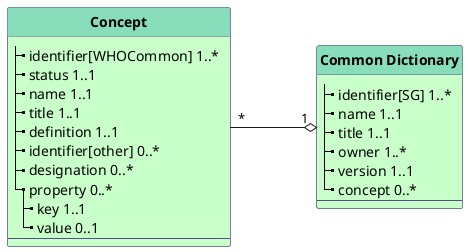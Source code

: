 @startuml
'skinparam linetype ortho
skinparam linetype polyline
hide circle
hide stereotype

'!pragma layout smetana

skinparam class<<MD>> {
 BorderColor DarkSlateGray
 BackgroundColor WhiteSmoke
 HeaderBackgroundColor #909090
}

skinparam class<<TM>> {
 BorderColor #505090
 BackgroundColor TECHNOLOGY
 HeaderBackgroundColor #8db
}


    class "**Concept**" as C<<TM>> {
        |_ identifier[WHOCommon] 1..*   
        |_ status 1..1
        |_ name 1..1
        |_ title 1..1
        |_ definition 1..1
        |_ identifier[other] 0..*
        |_ designation 0..*
        |_ property 0..*
          |_ key 1..1
          |_ value 0..1
        --
    }

    class "**Common Dictionary**" as G<<TM>> {
        |_ identifier[SG] 1..*   
        |_ name 1..1
        |_ title 1..1
        |_ owner 1..*
        |_ version 1..1
        |_ concept 0..*
        --
    }

C "*" -o "1" G :"               "

@enduml